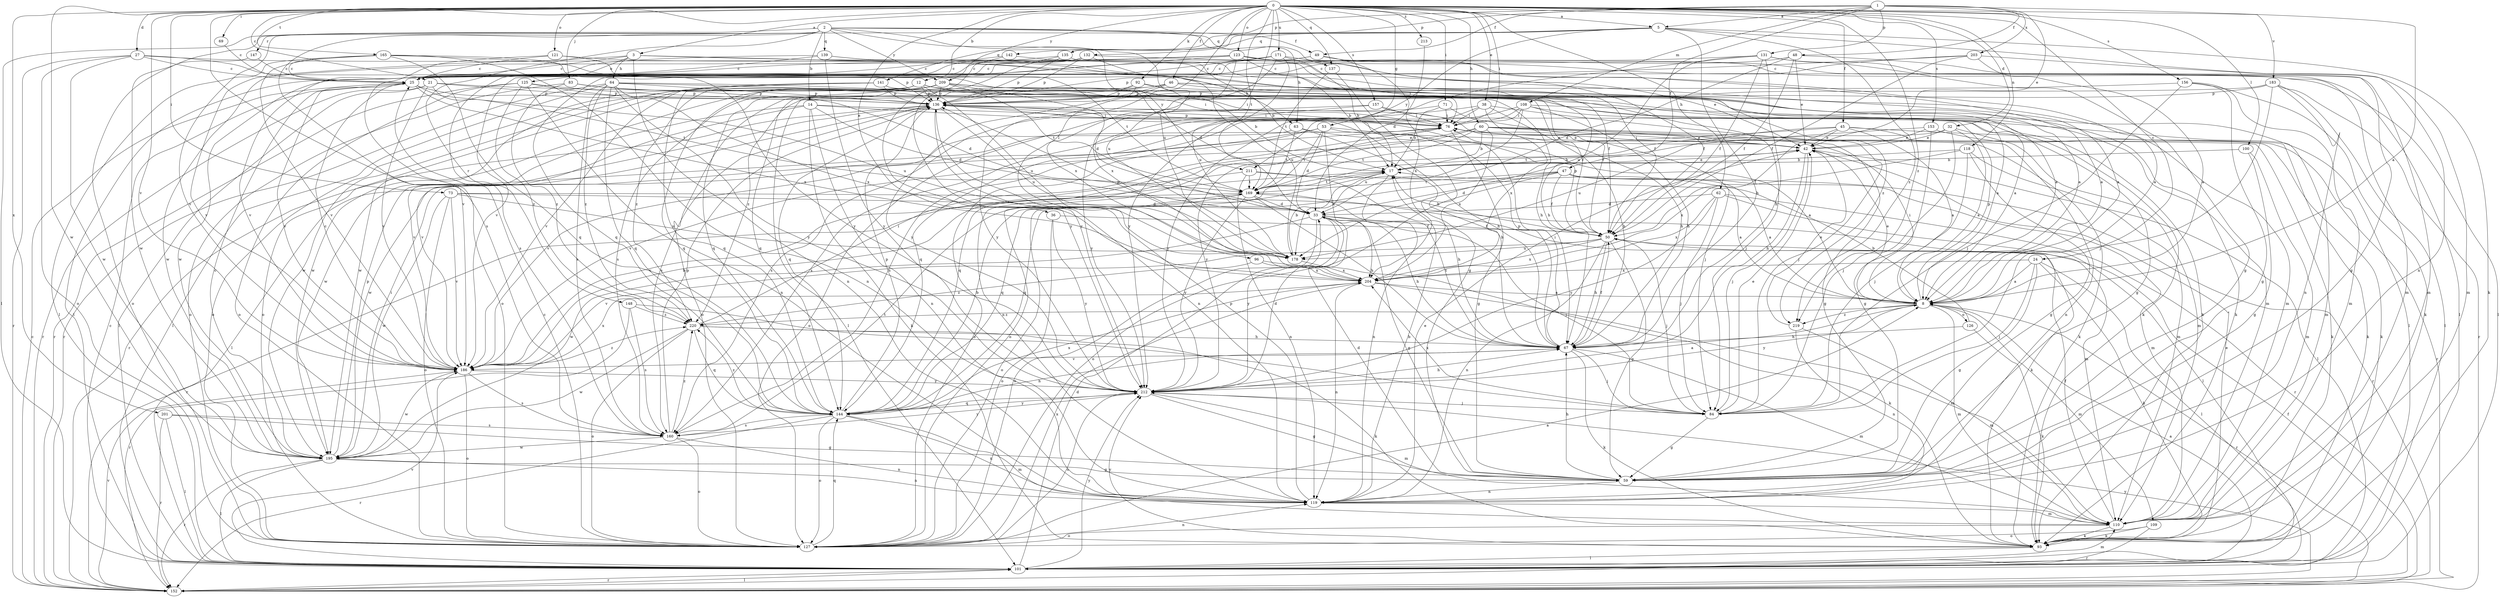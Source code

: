 strict digraph  {
0;
1;
2;
3;
5;
8;
12;
14;
17;
21;
24;
25;
27;
32;
33;
36;
38;
42;
45;
46;
47;
48;
49;
50;
53;
59;
60;
62;
63;
64;
67;
69;
71;
73;
76;
83;
84;
92;
93;
96;
100;
101;
108;
109;
110;
118;
119;
121;
123;
125;
126;
127;
131;
132;
135;
136;
137;
139;
141;
142;
144;
147;
148;
152;
153;
156;
157;
160;
165;
169;
171;
178;
183;
186;
195;
201;
203;
204;
209;
211;
212;
213;
219;
220;
0 -> 3  [label=a];
0 -> 5  [label=a];
0 -> 12  [label=b];
0 -> 21  [label=c];
0 -> 24  [label=c];
0 -> 27  [label=d];
0 -> 32  [label=d];
0 -> 36  [label=e];
0 -> 38  [label=e];
0 -> 45  [label=f];
0 -> 46  [label=f];
0 -> 53  [label=g];
0 -> 60  [label=h];
0 -> 62  [label=h];
0 -> 69  [label=i];
0 -> 71  [label=i];
0 -> 73  [label=i];
0 -> 76  [label=i];
0 -> 83  [label=j];
0 -> 92  [label=k];
0 -> 96  [label=l];
0 -> 100  [label=l];
0 -> 118  [label=n];
0 -> 121  [label=o];
0 -> 123  [label=o];
0 -> 137  [label=q];
0 -> 153  [label=s];
0 -> 156  [label=s];
0 -> 157  [label=s];
0 -> 160  [label=s];
0 -> 165  [label=t];
0 -> 169  [label=t];
0 -> 171  [label=u];
0 -> 178  [label=u];
0 -> 183  [label=v];
0 -> 186  [label=v];
0 -> 195  [label=w];
0 -> 201  [label=x];
0 -> 209  [label=y];
0 -> 213  [label=z];
0 -> 219  [label=z];
1 -> 5  [label=a];
1 -> 8  [label=a];
1 -> 42  [label=e];
1 -> 47  [label=f];
1 -> 48  [label=f];
1 -> 49  [label=f];
1 -> 108  [label=m];
1 -> 131  [label=p];
1 -> 132  [label=p];
1 -> 135  [label=p];
1 -> 203  [label=x];
2 -> 14  [label=b];
2 -> 49  [label=f];
2 -> 63  [label=h];
2 -> 101  [label=l];
2 -> 137  [label=q];
2 -> 139  [label=q];
2 -> 147  [label=r];
2 -> 148  [label=r];
2 -> 178  [label=u];
2 -> 186  [label=v];
2 -> 195  [label=w];
2 -> 209  [label=y];
2 -> 211  [label=y];
3 -> 25  [label=c];
3 -> 50  [label=f];
3 -> 63  [label=h];
3 -> 64  [label=h];
3 -> 119  [label=n];
3 -> 125  [label=o];
3 -> 186  [label=v];
3 -> 219  [label=z];
5 -> 67  [label=h];
5 -> 93  [label=k];
5 -> 119  [label=n];
5 -> 141  [label=q];
5 -> 142  [label=q];
5 -> 186  [label=v];
5 -> 211  [label=y];
5 -> 219  [label=z];
8 -> 42  [label=e];
8 -> 76  [label=i];
8 -> 109  [label=m];
8 -> 110  [label=m];
8 -> 126  [label=o];
8 -> 136  [label=p];
8 -> 152  [label=r];
8 -> 212  [label=y];
8 -> 219  [label=z];
8 -> 220  [label=z];
12 -> 8  [label=a];
12 -> 50  [label=f];
12 -> 76  [label=i];
12 -> 127  [label=o];
12 -> 136  [label=p];
12 -> 144  [label=q];
12 -> 178  [label=u];
12 -> 195  [label=w];
12 -> 220  [label=z];
14 -> 33  [label=d];
14 -> 67  [label=h];
14 -> 76  [label=i];
14 -> 93  [label=k];
14 -> 119  [label=n];
14 -> 186  [label=v];
14 -> 195  [label=w];
17 -> 42  [label=e];
17 -> 119  [label=n];
17 -> 144  [label=q];
17 -> 169  [label=t];
21 -> 93  [label=k];
21 -> 101  [label=l];
21 -> 136  [label=p];
21 -> 152  [label=r];
21 -> 169  [label=t];
21 -> 186  [label=v];
24 -> 8  [label=a];
24 -> 59  [label=g];
24 -> 84  [label=j];
24 -> 93  [label=k];
24 -> 101  [label=l];
24 -> 204  [label=x];
25 -> 136  [label=p];
25 -> 178  [label=u];
25 -> 186  [label=v];
25 -> 204  [label=x];
27 -> 25  [label=c];
27 -> 50  [label=f];
27 -> 127  [label=o];
27 -> 136  [label=p];
27 -> 152  [label=r];
27 -> 195  [label=w];
32 -> 8  [label=a];
32 -> 42  [label=e];
32 -> 84  [label=j];
32 -> 110  [label=m];
32 -> 212  [label=y];
33 -> 50  [label=f];
33 -> 59  [label=g];
33 -> 67  [label=h];
33 -> 84  [label=j];
33 -> 127  [label=o];
33 -> 195  [label=w];
33 -> 212  [label=y];
36 -> 50  [label=f];
36 -> 127  [label=o];
36 -> 212  [label=y];
38 -> 67  [label=h];
38 -> 76  [label=i];
38 -> 84  [label=j];
38 -> 144  [label=q];
38 -> 160  [label=s];
38 -> 204  [label=x];
42 -> 17  [label=b];
42 -> 67  [label=h];
42 -> 76  [label=i];
42 -> 84  [label=j];
42 -> 101  [label=l];
45 -> 8  [label=a];
45 -> 42  [label=e];
45 -> 50  [label=f];
45 -> 93  [label=k];
45 -> 152  [label=r];
45 -> 178  [label=u];
45 -> 186  [label=v];
46 -> 84  [label=j];
46 -> 93  [label=k];
46 -> 101  [label=l];
46 -> 110  [label=m];
46 -> 127  [label=o];
46 -> 136  [label=p];
46 -> 212  [label=y];
47 -> 8  [label=a];
47 -> 33  [label=d];
47 -> 50  [label=f];
47 -> 110  [label=m];
47 -> 127  [label=o];
47 -> 144  [label=q];
47 -> 152  [label=r];
47 -> 169  [label=t];
48 -> 25  [label=c];
48 -> 33  [label=d];
48 -> 42  [label=e];
48 -> 50  [label=f];
48 -> 59  [label=g];
49 -> 25  [label=c];
49 -> 101  [label=l];
49 -> 136  [label=p];
49 -> 204  [label=x];
50 -> 17  [label=b];
50 -> 59  [label=g];
50 -> 67  [label=h];
50 -> 84  [label=j];
50 -> 119  [label=n];
50 -> 136  [label=p];
50 -> 178  [label=u];
50 -> 186  [label=v];
50 -> 204  [label=x];
53 -> 8  [label=a];
53 -> 33  [label=d];
53 -> 42  [label=e];
53 -> 127  [label=o];
53 -> 169  [label=t];
53 -> 186  [label=v];
53 -> 204  [label=x];
59 -> 33  [label=d];
59 -> 67  [label=h];
59 -> 119  [label=n];
60 -> 17  [label=b];
60 -> 42  [label=e];
60 -> 59  [label=g];
60 -> 93  [label=k];
60 -> 119  [label=n];
60 -> 127  [label=o];
60 -> 144  [label=q];
60 -> 169  [label=t];
60 -> 204  [label=x];
62 -> 33  [label=d];
62 -> 84  [label=j];
62 -> 101  [label=l];
62 -> 152  [label=r];
62 -> 204  [label=x];
62 -> 212  [label=y];
63 -> 42  [label=e];
63 -> 67  [label=h];
63 -> 169  [label=t];
63 -> 195  [label=w];
64 -> 67  [label=h];
64 -> 93  [label=k];
64 -> 101  [label=l];
64 -> 136  [label=p];
64 -> 144  [label=q];
64 -> 152  [label=r];
64 -> 160  [label=s];
64 -> 204  [label=x];
64 -> 212  [label=y];
64 -> 220  [label=z];
67 -> 50  [label=f];
67 -> 76  [label=i];
67 -> 84  [label=j];
67 -> 93  [label=k];
67 -> 110  [label=m];
67 -> 136  [label=p];
67 -> 169  [label=t];
67 -> 186  [label=v];
69 -> 25  [label=c];
71 -> 17  [label=b];
71 -> 76  [label=i];
71 -> 84  [label=j];
71 -> 127  [label=o];
73 -> 33  [label=d];
73 -> 110  [label=m];
73 -> 127  [label=o];
73 -> 178  [label=u];
73 -> 186  [label=v];
73 -> 195  [label=w];
76 -> 42  [label=e];
76 -> 59  [label=g];
76 -> 93  [label=k];
76 -> 101  [label=l];
76 -> 119  [label=n];
76 -> 136  [label=p];
83 -> 76  [label=i];
83 -> 127  [label=o];
83 -> 136  [label=p];
83 -> 220  [label=z];
84 -> 42  [label=e];
84 -> 59  [label=g];
84 -> 204  [label=x];
92 -> 17  [label=b];
92 -> 67  [label=h];
92 -> 136  [label=p];
92 -> 144  [label=q];
92 -> 212  [label=y];
93 -> 42  [label=e];
93 -> 101  [label=l];
93 -> 212  [label=y];
96 -> 93  [label=k];
96 -> 204  [label=x];
96 -> 220  [label=z];
100 -> 17  [label=b];
100 -> 59  [label=g];
100 -> 110  [label=m];
101 -> 8  [label=a];
101 -> 25  [label=c];
101 -> 33  [label=d];
101 -> 110  [label=m];
101 -> 152  [label=r];
101 -> 186  [label=v];
101 -> 212  [label=y];
108 -> 59  [label=g];
108 -> 67  [label=h];
108 -> 76  [label=i];
108 -> 110  [label=m];
108 -> 160  [label=s];
108 -> 178  [label=u];
108 -> 212  [label=y];
109 -> 93  [label=k];
109 -> 127  [label=o];
109 -> 152  [label=r];
110 -> 50  [label=f];
110 -> 93  [label=k];
110 -> 127  [label=o];
118 -> 17  [label=b];
118 -> 59  [label=g];
118 -> 84  [label=j];
118 -> 110  [label=m];
118 -> 204  [label=x];
119 -> 17  [label=b];
119 -> 42  [label=e];
119 -> 110  [label=m];
119 -> 136  [label=p];
121 -> 8  [label=a];
121 -> 25  [label=c];
121 -> 127  [label=o];
121 -> 169  [label=t];
123 -> 8  [label=a];
123 -> 17  [label=b];
123 -> 25  [label=c];
123 -> 42  [label=e];
123 -> 76  [label=i];
123 -> 110  [label=m];
123 -> 144  [label=q];
123 -> 160  [label=s];
123 -> 195  [label=w];
123 -> 204  [label=x];
125 -> 33  [label=d];
125 -> 119  [label=n];
125 -> 127  [label=o];
125 -> 136  [label=p];
125 -> 152  [label=r];
125 -> 220  [label=z];
126 -> 17  [label=b];
126 -> 67  [label=h];
126 -> 93  [label=k];
127 -> 8  [label=a];
127 -> 25  [label=c];
127 -> 119  [label=n];
127 -> 144  [label=q];
127 -> 204  [label=x];
131 -> 25  [label=c];
131 -> 50  [label=f];
131 -> 59  [label=g];
131 -> 67  [label=h];
131 -> 110  [label=m];
131 -> 178  [label=u];
131 -> 212  [label=y];
132 -> 8  [label=a];
132 -> 25  [label=c];
132 -> 136  [label=p];
132 -> 178  [label=u];
132 -> 195  [label=w];
135 -> 25  [label=c];
135 -> 101  [label=l];
135 -> 136  [label=p];
135 -> 212  [label=y];
136 -> 76  [label=i];
136 -> 119  [label=n];
136 -> 144  [label=q];
136 -> 152  [label=r];
136 -> 160  [label=s];
136 -> 178  [label=u];
136 -> 186  [label=v];
137 -> 59  [label=g];
137 -> 169  [label=t];
139 -> 8  [label=a];
139 -> 17  [label=b];
139 -> 25  [label=c];
139 -> 186  [label=v];
139 -> 212  [label=y];
141 -> 8  [label=a];
141 -> 101  [label=l];
141 -> 136  [label=p];
141 -> 144  [label=q];
141 -> 186  [label=v];
141 -> 195  [label=w];
142 -> 8  [label=a];
142 -> 25  [label=c];
142 -> 212  [label=y];
144 -> 17  [label=b];
144 -> 67  [label=h];
144 -> 110  [label=m];
144 -> 119  [label=n];
144 -> 127  [label=o];
144 -> 136  [label=p];
144 -> 152  [label=r];
144 -> 160  [label=s];
144 -> 204  [label=x];
144 -> 212  [label=y];
144 -> 220  [label=z];
147 -> 25  [label=c];
147 -> 127  [label=o];
148 -> 84  [label=j];
148 -> 152  [label=r];
148 -> 160  [label=s];
148 -> 220  [label=z];
152 -> 25  [label=c];
152 -> 50  [label=f];
152 -> 101  [label=l];
152 -> 186  [label=v];
152 -> 212  [label=y];
153 -> 42  [label=e];
153 -> 59  [label=g];
153 -> 93  [label=k];
153 -> 169  [label=t];
156 -> 59  [label=g];
156 -> 84  [label=j];
156 -> 93  [label=k];
156 -> 110  [label=m];
156 -> 136  [label=p];
157 -> 67  [label=h];
157 -> 76  [label=i];
157 -> 160  [label=s];
157 -> 212  [label=y];
160 -> 119  [label=n];
160 -> 127  [label=o];
160 -> 136  [label=p];
160 -> 169  [label=t];
160 -> 195  [label=w];
160 -> 212  [label=y];
160 -> 220  [label=z];
165 -> 25  [label=c];
165 -> 33  [label=d];
165 -> 101  [label=l];
165 -> 119  [label=n];
165 -> 144  [label=q];
165 -> 186  [label=v];
165 -> 212  [label=y];
169 -> 33  [label=d];
169 -> 67  [label=h];
169 -> 93  [label=k];
169 -> 127  [label=o];
169 -> 152  [label=r];
169 -> 212  [label=y];
171 -> 17  [label=b];
171 -> 25  [label=c];
171 -> 50  [label=f];
171 -> 101  [label=l];
171 -> 178  [label=u];
171 -> 204  [label=x];
178 -> 17  [label=b];
178 -> 136  [label=p];
178 -> 204  [label=x];
183 -> 84  [label=j];
183 -> 101  [label=l];
183 -> 119  [label=n];
183 -> 136  [label=p];
183 -> 152  [label=r];
183 -> 220  [label=z];
186 -> 17  [label=b];
186 -> 25  [label=c];
186 -> 127  [label=o];
186 -> 160  [label=s];
186 -> 195  [label=w];
186 -> 204  [label=x];
186 -> 212  [label=y];
186 -> 220  [label=z];
195 -> 25  [label=c];
195 -> 59  [label=g];
195 -> 76  [label=i];
195 -> 101  [label=l];
195 -> 119  [label=n];
195 -> 136  [label=p];
195 -> 152  [label=r];
201 -> 59  [label=g];
201 -> 101  [label=l];
201 -> 152  [label=r];
201 -> 160  [label=s];
203 -> 8  [label=a];
203 -> 25  [label=c];
203 -> 50  [label=f];
203 -> 110  [label=m];
203 -> 186  [label=v];
204 -> 8  [label=a];
204 -> 110  [label=m];
204 -> 119  [label=n];
209 -> 33  [label=d];
209 -> 50  [label=f];
209 -> 110  [label=m];
209 -> 127  [label=o];
209 -> 136  [label=p];
209 -> 144  [label=q];
209 -> 160  [label=s];
209 -> 169  [label=t];
209 -> 195  [label=w];
211 -> 8  [label=a];
211 -> 67  [label=h];
211 -> 119  [label=n];
211 -> 169  [label=t];
211 -> 186  [label=v];
212 -> 8  [label=a];
212 -> 33  [label=d];
212 -> 59  [label=g];
212 -> 67  [label=h];
212 -> 84  [label=j];
212 -> 110  [label=m];
212 -> 127  [label=o];
212 -> 144  [label=q];
213 -> 33  [label=d];
219 -> 42  [label=e];
219 -> 110  [label=m];
219 -> 119  [label=n];
220 -> 67  [label=h];
220 -> 76  [label=i];
220 -> 93  [label=k];
220 -> 127  [label=o];
220 -> 144  [label=q];
220 -> 195  [label=w];
}
